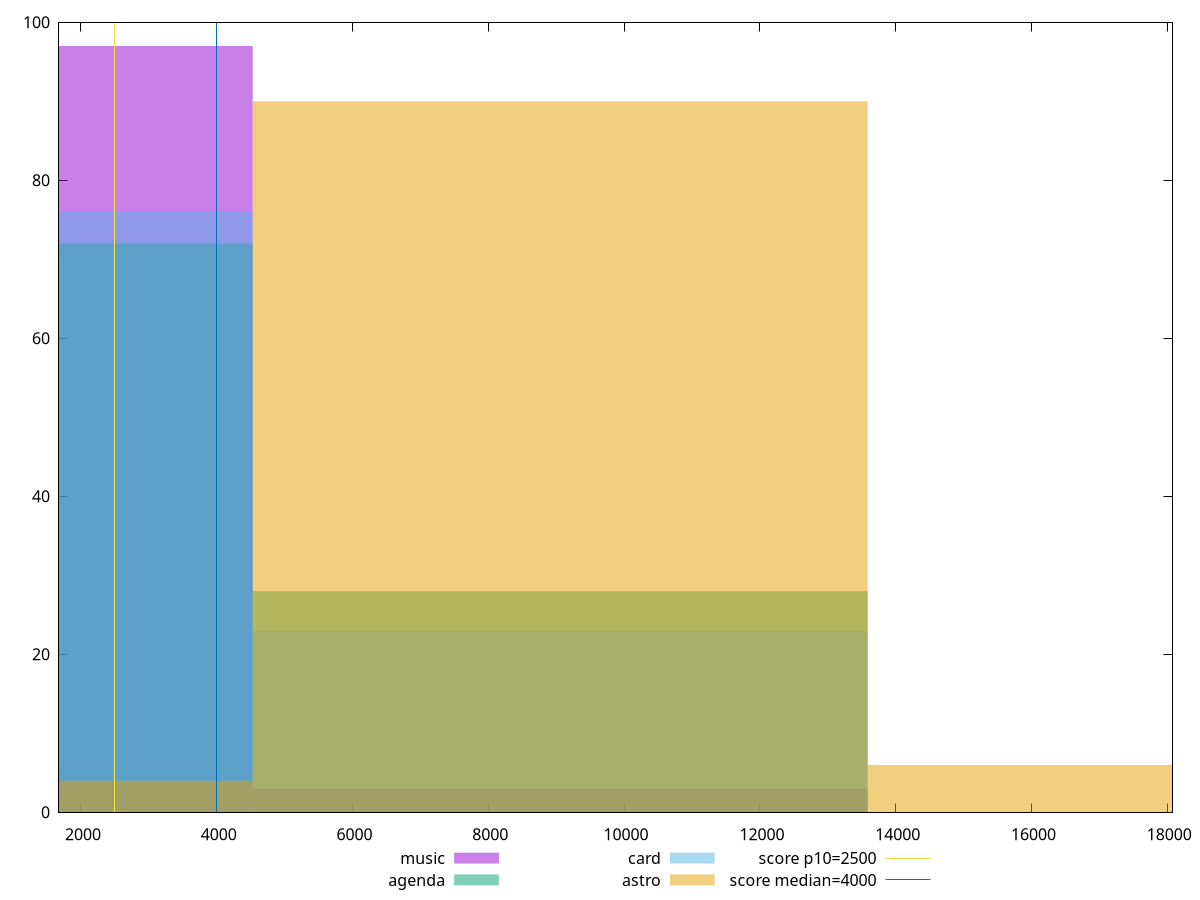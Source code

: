 reset

$music <<EOF
0 97
9058.001908704488 3
EOF

$agenda <<EOF
9058.001908704488 28
0 72
EOF

$card <<EOF
0 76
9058.001908704488 23
EOF

$astro <<EOF
0 4
9058.001908704488 90
18116.003817408975 6
EOF

set key outside below
set boxwidth 9058.001908704488
set xrange [1676.1439999999998:18077.682499999995]
set yrange [0:100]
set trange [0:100]
set style fill transparent solid 0.5 noborder

set parametric
set terminal svg size 640, 520 enhanced background rgb 'white'
set output "reports/report_00027_2021-02-24T12-40-31.850Z/largest-contentful-paint/comparison/histogram/all_raw.svg"

plot $music title "music" with boxes, \
     $agenda title "agenda" with boxes, \
     $card title "card" with boxes, \
     $astro title "astro" with boxes, \
     2500,t title "score p10=2500", \
     4000,t title "score median=4000"

reset
